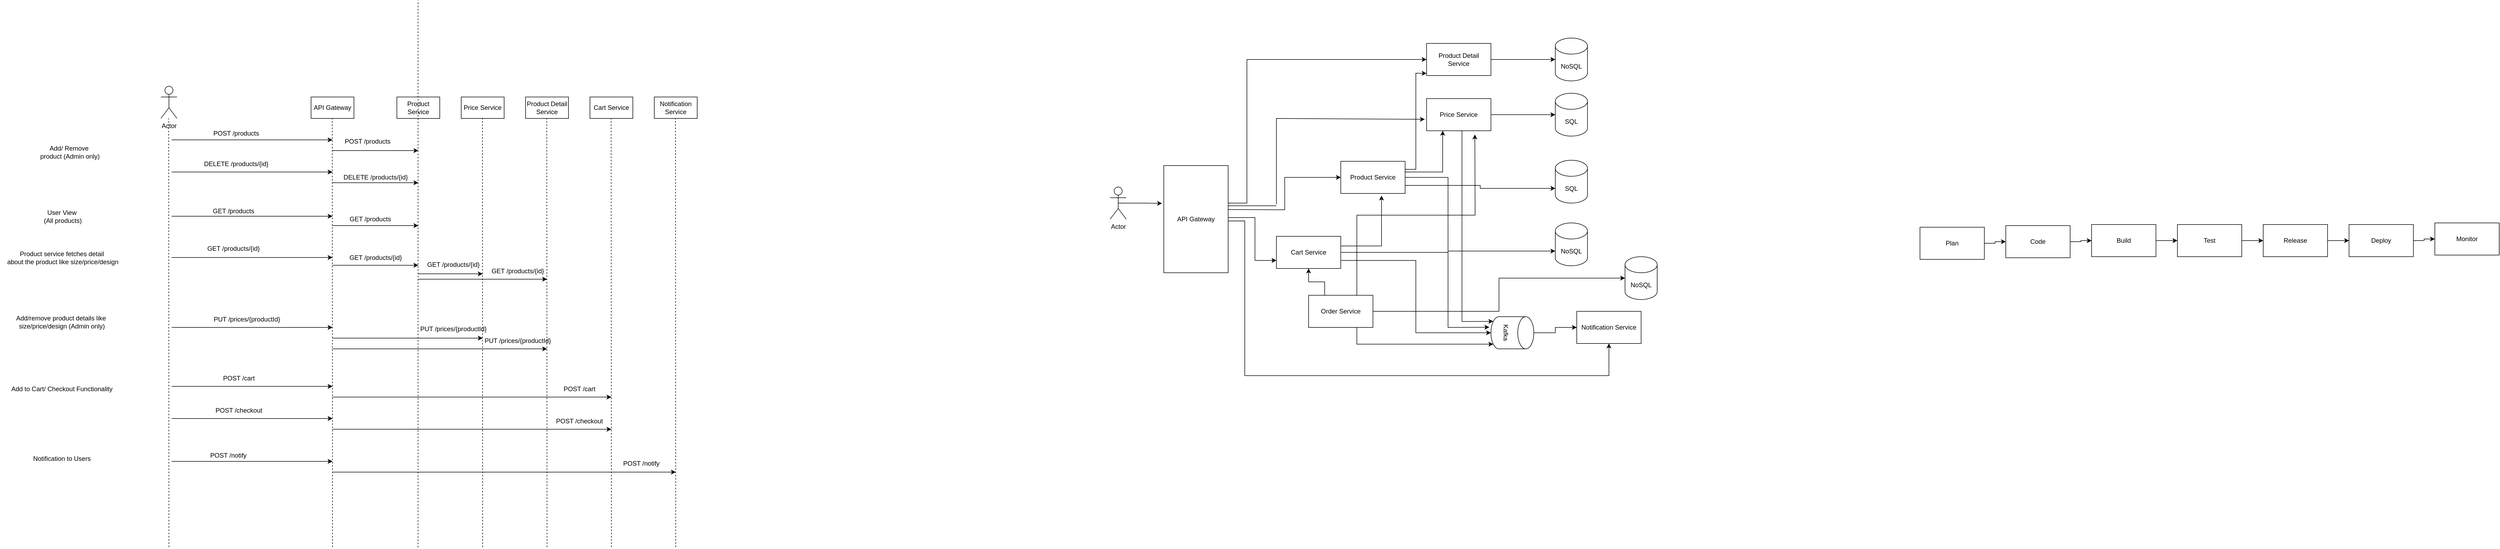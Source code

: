 <mxfile version="24.7.7">
  <diagram name="Page-1" id="R4OV7iDW6EWSdxZwjApe">
    <mxGraphModel dx="2573" dy="1843" grid="1" gridSize="10" guides="1" tooltips="1" connect="1" arrows="1" fold="1" page="1" pageScale="1" pageWidth="850" pageHeight="1100" math="0" shadow="0">
      <root>
        <mxCell id="0" />
        <mxCell id="1" parent="0" />
        <mxCell id="9XvTC1PJYjex0yPGkvMF-1" value="Actor" style="shape=umlActor;verticalLabelPosition=bottom;verticalAlign=top;html=1;outlineConnect=0;" parent="1" vertex="1">
          <mxGeometry x="-120" y="20" width="30" height="60" as="geometry" />
        </mxCell>
        <mxCell id="9XvTC1PJYjex0yPGkvMF-2" value="Product Service" style="rounded=0;whiteSpace=wrap;html=1;" parent="1" vertex="1">
          <mxGeometry x="320" y="40" width="80" height="40" as="geometry" />
        </mxCell>
        <mxCell id="9XvTC1PJYjex0yPGkvMF-3" value="Price Service" style="rounded=0;whiteSpace=wrap;html=1;" parent="1" vertex="1">
          <mxGeometry x="440" y="40" width="80" height="40" as="geometry" />
        </mxCell>
        <mxCell id="9XvTC1PJYjex0yPGkvMF-4" value="Product Detail Service" style="rounded=0;whiteSpace=wrap;html=1;" parent="1" vertex="1">
          <mxGeometry x="560" y="40" width="80" height="40" as="geometry" />
        </mxCell>
        <mxCell id="9XvTC1PJYjex0yPGkvMF-5" value="Cart Service" style="rounded=0;whiteSpace=wrap;html=1;" parent="1" vertex="1">
          <mxGeometry x="680" y="40" width="80" height="40" as="geometry" />
        </mxCell>
        <mxCell id="9XvTC1PJYjex0yPGkvMF-6" value="Notification Service" style="rounded=0;whiteSpace=wrap;html=1;" parent="1" vertex="1">
          <mxGeometry x="800" y="40" width="80" height="40" as="geometry" />
        </mxCell>
        <mxCell id="9XvTC1PJYjex0yPGkvMF-12" value="API Gateway" style="rounded=0;whiteSpace=wrap;html=1;" parent="1" vertex="1">
          <mxGeometry x="160" y="40" width="80" height="40" as="geometry" />
        </mxCell>
        <mxCell id="9XvTC1PJYjex0yPGkvMF-13" value="" style="endArrow=none;dashed=1;html=1;rounded=0;" parent="1" edge="1">
          <mxGeometry width="50" height="50" relative="1" as="geometry">
            <mxPoint x="-105" y="880" as="sourcePoint" />
            <mxPoint x="-105.5" y="80" as="targetPoint" />
          </mxGeometry>
        </mxCell>
        <mxCell id="9XvTC1PJYjex0yPGkvMF-14" value="" style="endArrow=none;dashed=1;html=1;rounded=0;" parent="1" edge="1">
          <mxGeometry width="50" height="50" relative="1" as="geometry">
            <mxPoint x="200" y="880" as="sourcePoint" />
            <mxPoint x="199.5" y="80" as="targetPoint" />
          </mxGeometry>
        </mxCell>
        <mxCell id="9XvTC1PJYjex0yPGkvMF-15" value="" style="endArrow=none;dashed=1;html=1;rounded=0;" parent="1" edge="1">
          <mxGeometry width="50" height="50" relative="1" as="geometry">
            <mxPoint x="359.5" y="880.667" as="sourcePoint" />
            <mxPoint x="359.5" y="-140" as="targetPoint" />
          </mxGeometry>
        </mxCell>
        <mxCell id="9XvTC1PJYjex0yPGkvMF-16" value="" style="endArrow=none;dashed=1;html=1;rounded=0;" parent="1" edge="1">
          <mxGeometry width="50" height="50" relative="1" as="geometry">
            <mxPoint x="480" y="880" as="sourcePoint" />
            <mxPoint x="479.5" y="79" as="targetPoint" />
          </mxGeometry>
        </mxCell>
        <mxCell id="9XvTC1PJYjex0yPGkvMF-17" value="" style="endArrow=none;dashed=1;html=1;rounded=0;" parent="1" edge="1">
          <mxGeometry width="50" height="50" relative="1" as="geometry">
            <mxPoint x="600" y="880" as="sourcePoint" />
            <mxPoint x="599.5" y="80" as="targetPoint" />
          </mxGeometry>
        </mxCell>
        <mxCell id="9XvTC1PJYjex0yPGkvMF-18" value="" style="endArrow=none;dashed=1;html=1;rounded=0;" parent="1" edge="1">
          <mxGeometry width="50" height="50" relative="1" as="geometry">
            <mxPoint x="720" y="880" as="sourcePoint" />
            <mxPoint x="719.5" y="80" as="targetPoint" />
          </mxGeometry>
        </mxCell>
        <mxCell id="9XvTC1PJYjex0yPGkvMF-19" value="" style="endArrow=none;dashed=1;html=1;rounded=0;" parent="1" edge="1">
          <mxGeometry width="50" height="50" relative="1" as="geometry">
            <mxPoint x="840" y="880" as="sourcePoint" />
            <mxPoint x="839.5" y="80" as="targetPoint" />
          </mxGeometry>
        </mxCell>
        <mxCell id="9XvTC1PJYjex0yPGkvMF-20" value="Add/ Remove&amp;nbsp;&lt;div&gt;product (Admin only)&lt;/div&gt;" style="text;html=1;align=center;verticalAlign=middle;resizable=0;points=[];autosize=1;strokeColor=none;fillColor=none;" parent="1" vertex="1">
          <mxGeometry x="-355" y="123" width="130" height="40" as="geometry" />
        </mxCell>
        <mxCell id="9XvTC1PJYjex0yPGkvMF-21" value="" style="endArrow=classic;html=1;rounded=0;" parent="1" edge="1">
          <mxGeometry width="50" height="50" relative="1" as="geometry">
            <mxPoint x="-100" y="120" as="sourcePoint" />
            <mxPoint x="200" y="120" as="targetPoint" />
          </mxGeometry>
        </mxCell>
        <mxCell id="9XvTC1PJYjex0yPGkvMF-22" value="POST /products" style="text;html=1;align=center;verticalAlign=middle;resizable=0;points=[];autosize=1;strokeColor=none;fillColor=none;" parent="1" vertex="1">
          <mxGeometry x="-35" y="93" width="110" height="30" as="geometry" />
        </mxCell>
        <mxCell id="9XvTC1PJYjex0yPGkvMF-23" value="" style="endArrow=classic;html=1;rounded=0;" parent="1" edge="1">
          <mxGeometry width="50" height="50" relative="1" as="geometry">
            <mxPoint x="200" y="140" as="sourcePoint" />
            <mxPoint x="360" y="140" as="targetPoint" />
          </mxGeometry>
        </mxCell>
        <mxCell id="9XvTC1PJYjex0yPGkvMF-24" value="POST /products" style="text;html=1;align=center;verticalAlign=middle;resizable=0;points=[];autosize=1;strokeColor=none;fillColor=none;" parent="1" vertex="1">
          <mxGeometry x="210" y="108" width="110" height="30" as="geometry" />
        </mxCell>
        <mxCell id="9XvTC1PJYjex0yPGkvMF-25" value="" style="endArrow=classic;html=1;rounded=0;" parent="1" edge="1">
          <mxGeometry width="50" height="50" relative="1" as="geometry">
            <mxPoint x="-100" y="180" as="sourcePoint" />
            <mxPoint x="200" y="180" as="targetPoint" />
          </mxGeometry>
        </mxCell>
        <mxCell id="9XvTC1PJYjex0yPGkvMF-26" value="DELETE /products/{id}" style="text;html=1;align=center;verticalAlign=middle;resizable=0;points=[];autosize=1;strokeColor=none;fillColor=none;" parent="1" vertex="1">
          <mxGeometry x="-50" y="150" width="140" height="30" as="geometry" />
        </mxCell>
        <mxCell id="9XvTC1PJYjex0yPGkvMF-27" value="" style="endArrow=classic;html=1;rounded=0;" parent="1" edge="1">
          <mxGeometry width="50" height="50" relative="1" as="geometry">
            <mxPoint x="200" y="200" as="sourcePoint" />
            <mxPoint x="360" y="200" as="targetPoint" />
          </mxGeometry>
        </mxCell>
        <mxCell id="9XvTC1PJYjex0yPGkvMF-28" value="DELETE /products/{id}" style="text;html=1;align=center;verticalAlign=middle;resizable=0;points=[];autosize=1;strokeColor=none;fillColor=none;" parent="1" vertex="1">
          <mxGeometry x="210" y="175" width="140" height="30" as="geometry" />
        </mxCell>
        <mxCell id="9XvTC1PJYjex0yPGkvMF-29" value="User View&lt;div&gt;&amp;nbsp;(All products)&lt;/div&gt;" style="text;html=1;align=center;verticalAlign=middle;resizable=0;points=[];autosize=1;strokeColor=none;fillColor=none;" parent="1" vertex="1">
          <mxGeometry x="-355" y="243" width="100" height="40" as="geometry" />
        </mxCell>
        <mxCell id="9XvTC1PJYjex0yPGkvMF-31" value="" style="endArrow=classic;html=1;rounded=0;" parent="1" edge="1">
          <mxGeometry width="50" height="50" relative="1" as="geometry">
            <mxPoint x="-100" y="262.5" as="sourcePoint" />
            <mxPoint x="200" y="262.5" as="targetPoint" />
          </mxGeometry>
        </mxCell>
        <mxCell id="9XvTC1PJYjex0yPGkvMF-32" value="GET /products" style="text;html=1;align=center;verticalAlign=middle;resizable=0;points=[];autosize=1;strokeColor=none;fillColor=none;" parent="1" vertex="1">
          <mxGeometry x="-35" y="238" width="100" height="30" as="geometry" />
        </mxCell>
        <mxCell id="9XvTC1PJYjex0yPGkvMF-33" value="" style="endArrow=classic;html=1;rounded=0;" parent="1" edge="1">
          <mxGeometry width="50" height="50" relative="1" as="geometry">
            <mxPoint x="200" y="280" as="sourcePoint" />
            <mxPoint x="360" y="280" as="targetPoint" />
          </mxGeometry>
        </mxCell>
        <mxCell id="9XvTC1PJYjex0yPGkvMF-34" value="GET /products" style="text;html=1;align=center;verticalAlign=middle;resizable=0;points=[];autosize=1;strokeColor=none;fillColor=none;" parent="1" vertex="1">
          <mxGeometry x="220" y="253" width="100" height="30" as="geometry" />
        </mxCell>
        <mxCell id="9XvTC1PJYjex0yPGkvMF-35" value="Product service fetches detail&lt;div&gt;&amp;nbsp;about the product like size/price/design&lt;/div&gt;" style="text;html=1;align=center;verticalAlign=middle;resizable=0;points=[];autosize=1;strokeColor=none;fillColor=none;" parent="1" vertex="1">
          <mxGeometry x="-420" y="320" width="230" height="40" as="geometry" />
        </mxCell>
        <mxCell id="9XvTC1PJYjex0yPGkvMF-36" value="" style="endArrow=classic;html=1;rounded=0;" parent="1" edge="1">
          <mxGeometry width="50" height="50" relative="1" as="geometry">
            <mxPoint x="-100" y="339.5" as="sourcePoint" />
            <mxPoint x="200" y="339.5" as="targetPoint" />
          </mxGeometry>
        </mxCell>
        <mxCell id="9XvTC1PJYjex0yPGkvMF-38" value="GET /products/{id}" style="text;html=1;align=center;verticalAlign=middle;resizable=0;points=[];autosize=1;strokeColor=none;fillColor=none;" parent="1" vertex="1">
          <mxGeometry x="-45" y="308" width="120" height="30" as="geometry" />
        </mxCell>
        <mxCell id="9XvTC1PJYjex0yPGkvMF-39" value="GET /products/{id}" style="text;html=1;align=center;verticalAlign=middle;resizable=0;points=[];autosize=1;strokeColor=none;fillColor=none;" parent="1" vertex="1">
          <mxGeometry x="220" y="325" width="120" height="30" as="geometry" />
        </mxCell>
        <mxCell id="9XvTC1PJYjex0yPGkvMF-40" value="GET /products/{id}" style="text;html=1;align=center;verticalAlign=middle;resizable=0;points=[];autosize=1;strokeColor=none;fillColor=none;" parent="1" vertex="1">
          <mxGeometry x="365" y="338" width="120" height="30" as="geometry" />
        </mxCell>
        <mxCell id="9XvTC1PJYjex0yPGkvMF-41" value="GET /products/{id}" style="text;html=1;align=center;verticalAlign=middle;resizable=0;points=[];autosize=1;strokeColor=none;fillColor=none;" parent="1" vertex="1">
          <mxGeometry x="485" y="350" width="120" height="30" as="geometry" />
        </mxCell>
        <mxCell id="9XvTC1PJYjex0yPGkvMF-42" value="" style="endArrow=classic;html=1;rounded=0;" parent="1" edge="1">
          <mxGeometry width="50" height="50" relative="1" as="geometry">
            <mxPoint x="200" y="354" as="sourcePoint" />
            <mxPoint x="360" y="354" as="targetPoint" />
          </mxGeometry>
        </mxCell>
        <mxCell id="9XvTC1PJYjex0yPGkvMF-44" value="" style="endArrow=classic;html=1;rounded=0;" parent="1" edge="1">
          <mxGeometry width="50" height="50" relative="1" as="geometry">
            <mxPoint x="360" y="370" as="sourcePoint" />
            <mxPoint x="480" y="370" as="targetPoint" />
          </mxGeometry>
        </mxCell>
        <mxCell id="9XvTC1PJYjex0yPGkvMF-45" value="" style="endArrow=classic;html=1;rounded=0;" parent="1" edge="1">
          <mxGeometry width="50" height="50" relative="1" as="geometry">
            <mxPoint x="360" y="380" as="sourcePoint" />
            <mxPoint x="600" y="380" as="targetPoint" />
          </mxGeometry>
        </mxCell>
        <mxCell id="9XvTC1PJYjex0yPGkvMF-47" value="Add/remove product details like&amp;nbsp;&lt;div&gt;size/price/design (Admin only)&lt;/div&gt;" style="text;html=1;align=center;verticalAlign=middle;resizable=0;points=[];autosize=1;strokeColor=none;fillColor=none;" parent="1" vertex="1">
          <mxGeometry x="-400" y="440" width="190" height="40" as="geometry" />
        </mxCell>
        <mxCell id="9XvTC1PJYjex0yPGkvMF-49" value="PUT /prices/{productId}" style="text;html=1;align=center;verticalAlign=middle;resizable=0;points=[];autosize=1;strokeColor=none;fillColor=none;" parent="1" vertex="1">
          <mxGeometry x="-35" y="440" width="150" height="30" as="geometry" />
        </mxCell>
        <mxCell id="9XvTC1PJYjex0yPGkvMF-50" value="" style="endArrow=classic;html=1;rounded=0;" parent="1" edge="1">
          <mxGeometry width="50" height="50" relative="1" as="geometry">
            <mxPoint x="-100" y="470" as="sourcePoint" />
            <mxPoint x="200" y="470" as="targetPoint" />
          </mxGeometry>
        </mxCell>
        <mxCell id="9XvTC1PJYjex0yPGkvMF-51" value="" style="endArrow=classic;html=1;rounded=0;" parent="1" edge="1">
          <mxGeometry width="50" height="50" relative="1" as="geometry">
            <mxPoint x="200" y="490" as="sourcePoint" />
            <mxPoint x="480" y="490" as="targetPoint" />
          </mxGeometry>
        </mxCell>
        <mxCell id="9XvTC1PJYjex0yPGkvMF-52" value="" style="endArrow=classic;html=1;rounded=0;" parent="1" edge="1">
          <mxGeometry width="50" height="50" relative="1" as="geometry">
            <mxPoint x="200" y="510" as="sourcePoint" />
            <mxPoint x="600" y="510" as="targetPoint" />
          </mxGeometry>
        </mxCell>
        <mxCell id="9XvTC1PJYjex0yPGkvMF-53" value="PUT /prices/{productId}" style="text;html=1;align=center;verticalAlign=middle;resizable=0;points=[];autosize=1;strokeColor=none;fillColor=none;" parent="1" vertex="1">
          <mxGeometry x="350" y="458" width="150" height="30" as="geometry" />
        </mxCell>
        <mxCell id="9XvTC1PJYjex0yPGkvMF-54" value="PUT /prices/{productId}" style="text;html=1;align=center;verticalAlign=middle;resizable=0;points=[];autosize=1;strokeColor=none;fillColor=none;" parent="1" vertex="1">
          <mxGeometry x="470" y="480" width="150" height="30" as="geometry" />
        </mxCell>
        <mxCell id="9XvTC1PJYjex0yPGkvMF-55" value="Add to Cart/ Checkout Functionality" style="text;html=1;align=center;verticalAlign=middle;resizable=0;points=[];autosize=1;strokeColor=none;fillColor=none;" parent="1" vertex="1">
          <mxGeometry x="-410" y="570" width="210" height="30" as="geometry" />
        </mxCell>
        <mxCell id="9XvTC1PJYjex0yPGkvMF-56" value="" style="endArrow=classic;html=1;rounded=0;" parent="1" edge="1">
          <mxGeometry width="50" height="50" relative="1" as="geometry">
            <mxPoint x="-100" y="580" as="sourcePoint" />
            <mxPoint x="200" y="580" as="targetPoint" />
          </mxGeometry>
        </mxCell>
        <mxCell id="9XvTC1PJYjex0yPGkvMF-57" value="POST /cart" style="text;html=1;align=center;verticalAlign=middle;resizable=0;points=[];autosize=1;strokeColor=none;fillColor=none;" parent="1" vertex="1">
          <mxGeometry x="-15" y="550" width="80" height="30" as="geometry" />
        </mxCell>
        <mxCell id="9XvTC1PJYjex0yPGkvMF-58" value="" style="endArrow=classic;html=1;rounded=0;" parent="1" edge="1">
          <mxGeometry width="50" height="50" relative="1" as="geometry">
            <mxPoint x="200" y="600" as="sourcePoint" />
            <mxPoint x="720" y="600" as="targetPoint" />
          </mxGeometry>
        </mxCell>
        <mxCell id="9XvTC1PJYjex0yPGkvMF-59" value="POST /cart" style="text;html=1;align=center;verticalAlign=middle;resizable=0;points=[];autosize=1;strokeColor=none;fillColor=none;" parent="1" vertex="1">
          <mxGeometry x="620" y="570" width="80" height="30" as="geometry" />
        </mxCell>
        <mxCell id="9XvTC1PJYjex0yPGkvMF-60" value="" style="endArrow=classic;html=1;rounded=0;" parent="1" edge="1">
          <mxGeometry width="50" height="50" relative="1" as="geometry">
            <mxPoint x="-100" y="640" as="sourcePoint" />
            <mxPoint x="200" y="640" as="targetPoint" />
          </mxGeometry>
        </mxCell>
        <mxCell id="9XvTC1PJYjex0yPGkvMF-61" value="POST /checkout" style="text;html=1;align=center;verticalAlign=middle;resizable=0;points=[];autosize=1;strokeColor=none;fillColor=none;" parent="1" vertex="1">
          <mxGeometry x="-30" y="610" width="110" height="30" as="geometry" />
        </mxCell>
        <mxCell id="9XvTC1PJYjex0yPGkvMF-62" value="" style="endArrow=classic;html=1;rounded=0;" parent="1" edge="1">
          <mxGeometry width="50" height="50" relative="1" as="geometry">
            <mxPoint x="200" y="660" as="sourcePoint" />
            <mxPoint x="720" y="660" as="targetPoint" />
          </mxGeometry>
        </mxCell>
        <mxCell id="9XvTC1PJYjex0yPGkvMF-63" value="POST /checkout" style="text;html=1;align=center;verticalAlign=middle;resizable=0;points=[];autosize=1;strokeColor=none;fillColor=none;" parent="1" vertex="1">
          <mxGeometry x="605" y="630" width="110" height="30" as="geometry" />
        </mxCell>
        <mxCell id="9XvTC1PJYjex0yPGkvMF-64" value="Notification to Users" style="text;html=1;align=center;verticalAlign=middle;resizable=0;points=[];autosize=1;strokeColor=none;fillColor=none;" parent="1" vertex="1">
          <mxGeometry x="-370" y="700" width="130" height="30" as="geometry" />
        </mxCell>
        <mxCell id="9XvTC1PJYjex0yPGkvMF-65" value="" style="endArrow=classic;html=1;rounded=0;" parent="1" edge="1">
          <mxGeometry width="50" height="50" relative="1" as="geometry">
            <mxPoint x="-100" y="720" as="sourcePoint" />
            <mxPoint x="200" y="720" as="targetPoint" />
          </mxGeometry>
        </mxCell>
        <mxCell id="9XvTC1PJYjex0yPGkvMF-66" value="POST /notify" style="text;whiteSpace=wrap;" parent="1" vertex="1">
          <mxGeometry x="-30" y="695" width="100" height="40" as="geometry" />
        </mxCell>
        <mxCell id="9XvTC1PJYjex0yPGkvMF-67" value="" style="endArrow=classic;html=1;rounded=0;" parent="1" source="9XvTC1PJYjex0yPGkvMF-69" edge="1">
          <mxGeometry width="50" height="50" relative="1" as="geometry">
            <mxPoint x="200" y="740" as="sourcePoint" />
            <mxPoint x="840" y="740" as="targetPoint" />
          </mxGeometry>
        </mxCell>
        <mxCell id="9XvTC1PJYjex0yPGkvMF-70" value="" style="endArrow=classic;html=1;rounded=0;entryX=1;entryY=0.75;entryDx=0;entryDy=0;" parent="1" target="9XvTC1PJYjex0yPGkvMF-69" edge="1">
          <mxGeometry width="50" height="50" relative="1" as="geometry">
            <mxPoint x="200" y="740" as="sourcePoint" />
            <mxPoint x="850" y="740" as="targetPoint" />
          </mxGeometry>
        </mxCell>
        <mxCell id="9XvTC1PJYjex0yPGkvMF-69" value="POST /notify" style="text;whiteSpace=wrap;" parent="1" vertex="1">
          <mxGeometry x="740" y="710" width="100" height="40" as="geometry" />
        </mxCell>
        <mxCell id="vXUDVahpjEWt88McgdD0-1" value="Actor" style="shape=umlActor;verticalLabelPosition=bottom;verticalAlign=top;html=1;outlineConnect=0;" parent="1" vertex="1">
          <mxGeometry x="1650" y="208" width="30" height="60" as="geometry" />
        </mxCell>
        <mxCell id="vXUDVahpjEWt88McgdD0-2" value="API Gateway" style="rounded=0;whiteSpace=wrap;html=1;" parent="1" vertex="1">
          <mxGeometry x="1750" y="168" width="120" height="200" as="geometry" />
        </mxCell>
        <mxCell id="vXUDVahpjEWt88McgdD0-23" style="edgeStyle=orthogonalEdgeStyle;rounded=0;orthogonalLoop=1;jettySize=auto;html=1;exitX=1;exitY=0.75;exitDx=0;exitDy=0;entryX=0;entryY=0.75;entryDx=0;entryDy=0;" parent="1" target="vXUDVahpjEWt88McgdD0-7" edge="1">
          <mxGeometry relative="1" as="geometry">
            <Array as="points">
              <mxPoint x="1920" y="265" />
              <mxPoint x="1920" y="345" />
            </Array>
            <mxPoint x="1870" y="265" as="sourcePoint" />
          </mxGeometry>
        </mxCell>
        <mxCell id="vXUDVahpjEWt88McgdD0-29" style="edgeStyle=orthogonalEdgeStyle;rounded=0;orthogonalLoop=1;jettySize=auto;html=1;exitX=1;exitY=0.5;exitDx=0;exitDy=0;entryX=0;entryY=0.5;entryDx=0;entryDy=0;" parent="1" target="vXUDVahpjEWt88McgdD0-4" edge="1">
          <mxGeometry relative="1" as="geometry">
            <mxPoint x="1870" y="250" as="sourcePoint" />
          </mxGeometry>
        </mxCell>
        <mxCell id="vXUDVahpjEWt88McgdD0-31" style="edgeStyle=orthogonalEdgeStyle;rounded=0;orthogonalLoop=1;jettySize=auto;html=1;exitX=1;exitY=1;exitDx=0;exitDy=0;entryX=0.5;entryY=1;entryDx=0;entryDy=0;" parent="1" target="vXUDVahpjEWt88McgdD0-8" edge="1">
          <mxGeometry relative="1" as="geometry">
            <mxPoint x="1900" y="740" as="targetPoint" />
            <mxPoint x="1870.0" y="271.33" as="sourcePoint" />
            <Array as="points">
              <mxPoint x="1901" y="271" />
              <mxPoint x="1901" y="560" />
              <mxPoint x="2580" y="560" />
            </Array>
          </mxGeometry>
        </mxCell>
        <mxCell id="vXUDVahpjEWt88McgdD0-32" style="edgeStyle=orthogonalEdgeStyle;rounded=0;orthogonalLoop=1;jettySize=auto;html=1;entryX=0;entryY=0.5;entryDx=0;entryDy=0;" parent="1" target="vXUDVahpjEWt88McgdD0-6" edge="1">
          <mxGeometry relative="1" as="geometry">
            <mxPoint x="2185" y="-12" as="targetPoint" />
            <mxPoint x="1870" y="238" as="sourcePoint" />
            <Array as="points">
              <mxPoint x="1905" y="238" />
              <mxPoint x="1905" y="-30" />
            </Array>
          </mxGeometry>
        </mxCell>
        <mxCell id="vXUDVahpjEWt88McgdD0-46" style="edgeStyle=orthogonalEdgeStyle;rounded=0;orthogonalLoop=1;jettySize=auto;html=1;exitX=1;exitY=0.75;exitDx=0;exitDy=0;entryX=0;entryY=0;entryDx=0;entryDy=52.5;entryPerimeter=0;" parent="1" source="vXUDVahpjEWt88McgdD0-4" target="vXUDVahpjEWt88McgdD0-19" edge="1">
          <mxGeometry relative="1" as="geometry">
            <mxPoint x="2470" y="204" as="targetPoint" />
          </mxGeometry>
        </mxCell>
        <mxCell id="vXUDVahpjEWt88McgdD0-4" value="Product Service" style="rounded=0;whiteSpace=wrap;html=1;" parent="1" vertex="1">
          <mxGeometry x="2080" y="160" width="120" height="60" as="geometry" />
        </mxCell>
        <mxCell id="vXUDVahpjEWt88McgdD0-45" value="" style="edgeStyle=orthogonalEdgeStyle;rounded=0;orthogonalLoop=1;jettySize=auto;html=1;" parent="1" source="vXUDVahpjEWt88McgdD0-5" target="vXUDVahpjEWt88McgdD0-18" edge="1">
          <mxGeometry relative="1" as="geometry" />
        </mxCell>
        <mxCell id="vXUDVahpjEWt88McgdD0-5" value="Price Service" style="rounded=0;whiteSpace=wrap;html=1;" parent="1" vertex="1">
          <mxGeometry x="2240" y="43" width="120" height="60" as="geometry" />
        </mxCell>
        <mxCell id="vXUDVahpjEWt88McgdD0-44" value="" style="edgeStyle=orthogonalEdgeStyle;rounded=0;orthogonalLoop=1;jettySize=auto;html=1;" parent="1" source="vXUDVahpjEWt88McgdD0-6" target="vXUDVahpjEWt88McgdD0-17" edge="1">
          <mxGeometry relative="1" as="geometry" />
        </mxCell>
        <mxCell id="vXUDVahpjEWt88McgdD0-6" value="Product Detail Service" style="rounded=0;whiteSpace=wrap;html=1;" parent="1" vertex="1">
          <mxGeometry x="2240" y="-60" width="120" height="60" as="geometry" />
        </mxCell>
        <mxCell id="vXUDVahpjEWt88McgdD0-7" value="Cart Service" style="rounded=0;whiteSpace=wrap;html=1;" parent="1" vertex="1">
          <mxGeometry x="1960" y="300" width="120" height="60" as="geometry" />
        </mxCell>
        <mxCell id="vXUDVahpjEWt88McgdD0-8" value="Notification Service" style="rounded=0;whiteSpace=wrap;html=1;" parent="1" vertex="1">
          <mxGeometry x="2520" y="440" width="120" height="60" as="geometry" />
        </mxCell>
        <mxCell id="vXUDVahpjEWt88McgdD0-9" style="edgeStyle=orthogonalEdgeStyle;rounded=0;orthogonalLoop=1;jettySize=auto;html=1;exitX=0.5;exitY=0.5;exitDx=0;exitDy=0;exitPerimeter=0;entryX=-0.028;entryY=0.353;entryDx=0;entryDy=0;entryPerimeter=0;" parent="1" source="vXUDVahpjEWt88McgdD0-1" target="vXUDVahpjEWt88McgdD0-2" edge="1">
          <mxGeometry relative="1" as="geometry" />
        </mxCell>
        <mxCell id="vXUDVahpjEWt88McgdD0-17" value="NoSQL" style="shape=cylinder3;whiteSpace=wrap;html=1;boundedLbl=1;backgroundOutline=1;size=15;" parent="1" vertex="1">
          <mxGeometry x="2480" y="-70" width="60" height="80" as="geometry" />
        </mxCell>
        <mxCell id="vXUDVahpjEWt88McgdD0-18" value="SQL" style="shape=cylinder3;whiteSpace=wrap;html=1;boundedLbl=1;backgroundOutline=1;size=15;" parent="1" vertex="1">
          <mxGeometry x="2480" y="33" width="60" height="80" as="geometry" />
        </mxCell>
        <mxCell id="vXUDVahpjEWt88McgdD0-19" value="SQL" style="shape=cylinder3;whiteSpace=wrap;html=1;boundedLbl=1;backgroundOutline=1;size=15;" parent="1" vertex="1">
          <mxGeometry x="2480" y="158" width="60" height="80" as="geometry" />
        </mxCell>
        <mxCell id="vXUDVahpjEWt88McgdD0-20" value="NoSQL" style="shape=cylinder3;whiteSpace=wrap;html=1;boundedLbl=1;backgroundOutline=1;size=15;" parent="1" vertex="1">
          <mxGeometry x="2480" y="275" width="60" height="80" as="geometry" />
        </mxCell>
        <mxCell id="vXUDVahpjEWt88McgdD0-33" style="edgeStyle=orthogonalEdgeStyle;rounded=0;orthogonalLoop=1;jettySize=auto;html=1;exitX=0.5;exitY=0;exitDx=0;exitDy=0;exitPerimeter=0;entryX=0;entryY=0.5;entryDx=0;entryDy=0;" parent="1" source="vXUDVahpjEWt88McgdD0-21" target="vXUDVahpjEWt88McgdD0-8" edge="1">
          <mxGeometry relative="1" as="geometry" />
        </mxCell>
        <mxCell id="vXUDVahpjEWt88McgdD0-21" value="Kafka" style="shape=cylinder3;whiteSpace=wrap;html=1;boundedLbl=1;backgroundOutline=1;size=15;rotation=90;" parent="1" vertex="1">
          <mxGeometry x="2370" y="440" width="60" height="80" as="geometry" />
        </mxCell>
        <mxCell id="vXUDVahpjEWt88McgdD0-26" value="" style="endArrow=classic;html=1;rounded=0;entryX=-0.028;entryY=0.644;entryDx=0;entryDy=0;entryPerimeter=0;" parent="1" target="vXUDVahpjEWt88McgdD0-5" edge="1">
          <mxGeometry width="50" height="50" relative="1" as="geometry">
            <mxPoint x="1960" y="240" as="sourcePoint" />
            <mxPoint x="2100" y="70" as="targetPoint" />
            <Array as="points">
              <mxPoint x="1960" y="80" />
            </Array>
          </mxGeometry>
        </mxCell>
        <mxCell id="vXUDVahpjEWt88McgdD0-28" value="" style="endArrow=none;html=1;rounded=0;" parent="1" edge="1">
          <mxGeometry width="50" height="50" relative="1" as="geometry">
            <mxPoint x="1870" y="243" as="sourcePoint" />
            <mxPoint x="1960" y="243" as="targetPoint" />
          </mxGeometry>
        </mxCell>
        <mxCell id="vXUDVahpjEWt88McgdD0-34" style="edgeStyle=orthogonalEdgeStyle;rounded=0;orthogonalLoop=1;jettySize=auto;html=1;exitX=1;exitY=0.75;exitDx=0;exitDy=0;entryX=0.5;entryY=1;entryDx=0;entryDy=0;entryPerimeter=0;" parent="1" source="vXUDVahpjEWt88McgdD0-7" target="vXUDVahpjEWt88McgdD0-21" edge="1">
          <mxGeometry relative="1" as="geometry" />
        </mxCell>
        <mxCell id="vXUDVahpjEWt88McgdD0-37" value="" style="endArrow=classic;html=1;rounded=0;exitX=1;exitY=0.5;exitDx=0;exitDy=0;entryX=0.328;entryY=1.038;entryDx=0;entryDy=0;entryPerimeter=0;" parent="1" source="vXUDVahpjEWt88McgdD0-4" target="vXUDVahpjEWt88McgdD0-21" edge="1">
          <mxGeometry width="50" height="50" relative="1" as="geometry">
            <mxPoint x="2250" y="210" as="sourcePoint" />
            <mxPoint x="2270" y="190" as="targetPoint" />
            <Array as="points">
              <mxPoint x="2280" y="190" />
              <mxPoint x="2280" y="470" />
            </Array>
          </mxGeometry>
        </mxCell>
        <mxCell id="vXUDVahpjEWt88McgdD0-40" value="" style="endArrow=classic;html=1;rounded=0;entryX=0.145;entryY=1;entryDx=0;entryDy=-4.35;entryPerimeter=0;" parent="1" target="vXUDVahpjEWt88McgdD0-21" edge="1">
          <mxGeometry width="50" height="50" relative="1" as="geometry">
            <mxPoint x="2306" y="103" as="sourcePoint" />
            <mxPoint x="2310" y="450" as="targetPoint" />
            <Array as="points">
              <mxPoint x="2306" y="290" />
              <mxPoint x="2306" y="459" />
            </Array>
          </mxGeometry>
        </mxCell>
        <mxCell id="vXUDVahpjEWt88McgdD0-41" value="" style="endArrow=classic;html=1;rounded=0;entryX=0.633;entryY=1.066;entryDx=0;entryDy=0;entryPerimeter=0;" parent="1" target="vXUDVahpjEWt88McgdD0-4" edge="1">
          <mxGeometry width="50" height="50" relative="1" as="geometry">
            <mxPoint x="2080" y="318" as="sourcePoint" />
            <mxPoint x="2160" y="318" as="targetPoint" />
            <Array as="points">
              <mxPoint x="2156" y="318" />
            </Array>
          </mxGeometry>
        </mxCell>
        <mxCell id="vXUDVahpjEWt88McgdD0-42" value="" style="endArrow=classic;html=1;rounded=0;exitX=1;exitY=0.25;exitDx=0;exitDy=0;" parent="1" source="vXUDVahpjEWt88McgdD0-4" edge="1">
          <mxGeometry width="50" height="50" relative="1" as="geometry">
            <mxPoint x="2210" y="170.5" as="sourcePoint" />
            <mxPoint x="2240" y="-4" as="targetPoint" />
            <Array as="points">
              <mxPoint x="2220" y="175" />
              <mxPoint x="2220" y="-4.5" />
            </Array>
          </mxGeometry>
        </mxCell>
        <mxCell id="vXUDVahpjEWt88McgdD0-43" value="" style="endArrow=classic;html=1;rounded=0;" parent="1" edge="1">
          <mxGeometry width="50" height="50" relative="1" as="geometry">
            <mxPoint x="2200" y="180" as="sourcePoint" />
            <mxPoint x="2270" y="103" as="targetPoint" />
            <Array as="points">
              <mxPoint x="2270" y="180" />
            </Array>
          </mxGeometry>
        </mxCell>
        <mxCell id="4BYogz1DlvUj1lyPhDPs-1" style="edgeStyle=orthogonalEdgeStyle;rounded=0;orthogonalLoop=1;jettySize=auto;html=1;exitX=1;exitY=0.5;exitDx=0;exitDy=0;entryX=0;entryY=0;entryDx=0;entryDy=52.5;entryPerimeter=0;" edge="1" parent="1" source="vXUDVahpjEWt88McgdD0-7" target="vXUDVahpjEWt88McgdD0-20">
          <mxGeometry relative="1" as="geometry" />
        </mxCell>
        <mxCell id="4BYogz1DlvUj1lyPhDPs-4" style="edgeStyle=orthogonalEdgeStyle;rounded=0;orthogonalLoop=1;jettySize=auto;html=1;exitX=0.25;exitY=0;exitDx=0;exitDy=0;entryX=0.5;entryY=1;entryDx=0;entryDy=0;" edge="1" parent="1" source="4BYogz1DlvUj1lyPhDPs-2" target="vXUDVahpjEWt88McgdD0-7">
          <mxGeometry relative="1" as="geometry" />
        </mxCell>
        <mxCell id="4BYogz1DlvUj1lyPhDPs-7" style="edgeStyle=orthogonalEdgeStyle;rounded=0;orthogonalLoop=1;jettySize=auto;html=1;exitX=0.75;exitY=0;exitDx=0;exitDy=0;" edge="1" parent="1" source="4BYogz1DlvUj1lyPhDPs-2">
          <mxGeometry relative="1" as="geometry">
            <mxPoint x="2330" y="110.0" as="targetPoint" />
          </mxGeometry>
        </mxCell>
        <mxCell id="4BYogz1DlvUj1lyPhDPs-2" value="Order Service" style="rounded=0;whiteSpace=wrap;html=1;" vertex="1" parent="1">
          <mxGeometry x="2020" y="410" width="120" height="60" as="geometry" />
        </mxCell>
        <mxCell id="4BYogz1DlvUj1lyPhDPs-3" value="NoSQL" style="shape=cylinder3;whiteSpace=wrap;html=1;boundedLbl=1;backgroundOutline=1;size=15;" vertex="1" parent="1">
          <mxGeometry x="2610" y="338" width="60" height="80" as="geometry" />
        </mxCell>
        <mxCell id="4BYogz1DlvUj1lyPhDPs-5" style="edgeStyle=orthogonalEdgeStyle;rounded=0;orthogonalLoop=1;jettySize=auto;html=1;exitX=1;exitY=0.5;exitDx=0;exitDy=0;entryX=0;entryY=0.5;entryDx=0;entryDy=0;entryPerimeter=0;" edge="1" parent="1" source="4BYogz1DlvUj1lyPhDPs-2" target="4BYogz1DlvUj1lyPhDPs-3">
          <mxGeometry relative="1" as="geometry" />
        </mxCell>
        <mxCell id="4BYogz1DlvUj1lyPhDPs-6" style="edgeStyle=orthogonalEdgeStyle;rounded=0;orthogonalLoop=1;jettySize=auto;html=1;exitX=0.75;exitY=1;exitDx=0;exitDy=0;entryX=0.855;entryY=1;entryDx=0;entryDy=-4.35;entryPerimeter=0;" edge="1" parent="1" source="4BYogz1DlvUj1lyPhDPs-2" target="vXUDVahpjEWt88McgdD0-21">
          <mxGeometry relative="1" as="geometry" />
        </mxCell>
        <mxCell id="4BYogz1DlvUj1lyPhDPs-15" value="" style="edgeStyle=orthogonalEdgeStyle;rounded=0;orthogonalLoop=1;jettySize=auto;html=1;" edge="1" parent="1" source="4BYogz1DlvUj1lyPhDPs-8" target="4BYogz1DlvUj1lyPhDPs-9">
          <mxGeometry relative="1" as="geometry" />
        </mxCell>
        <mxCell id="4BYogz1DlvUj1lyPhDPs-8" value="Plan" style="rounded=0;whiteSpace=wrap;html=1;" vertex="1" parent="1">
          <mxGeometry x="3160" y="283" width="120" height="60" as="geometry" />
        </mxCell>
        <mxCell id="4BYogz1DlvUj1lyPhDPs-16" value="" style="edgeStyle=orthogonalEdgeStyle;rounded=0;orthogonalLoop=1;jettySize=auto;html=1;" edge="1" parent="1" source="4BYogz1DlvUj1lyPhDPs-9" target="4BYogz1DlvUj1lyPhDPs-10">
          <mxGeometry relative="1" as="geometry" />
        </mxCell>
        <mxCell id="4BYogz1DlvUj1lyPhDPs-9" value="Code" style="rounded=0;whiteSpace=wrap;html=1;" vertex="1" parent="1">
          <mxGeometry x="3320" y="280" width="120" height="60" as="geometry" />
        </mxCell>
        <mxCell id="4BYogz1DlvUj1lyPhDPs-17" value="" style="edgeStyle=orthogonalEdgeStyle;rounded=0;orthogonalLoop=1;jettySize=auto;html=1;" edge="1" parent="1" source="4BYogz1DlvUj1lyPhDPs-10" target="4BYogz1DlvUj1lyPhDPs-11">
          <mxGeometry relative="1" as="geometry" />
        </mxCell>
        <mxCell id="4BYogz1DlvUj1lyPhDPs-10" value="Build" style="rounded=0;whiteSpace=wrap;html=1;" vertex="1" parent="1">
          <mxGeometry x="3480" y="278" width="120" height="60" as="geometry" />
        </mxCell>
        <mxCell id="4BYogz1DlvUj1lyPhDPs-18" value="" style="edgeStyle=orthogonalEdgeStyle;rounded=0;orthogonalLoop=1;jettySize=auto;html=1;" edge="1" parent="1" source="4BYogz1DlvUj1lyPhDPs-11" target="4BYogz1DlvUj1lyPhDPs-12">
          <mxGeometry relative="1" as="geometry" />
        </mxCell>
        <mxCell id="4BYogz1DlvUj1lyPhDPs-11" value="Test" style="rounded=0;whiteSpace=wrap;html=1;" vertex="1" parent="1">
          <mxGeometry x="3640" y="278" width="120" height="60" as="geometry" />
        </mxCell>
        <mxCell id="4BYogz1DlvUj1lyPhDPs-19" value="" style="edgeStyle=orthogonalEdgeStyle;rounded=0;orthogonalLoop=1;jettySize=auto;html=1;" edge="1" parent="1" source="4BYogz1DlvUj1lyPhDPs-12" target="4BYogz1DlvUj1lyPhDPs-13">
          <mxGeometry relative="1" as="geometry" />
        </mxCell>
        <mxCell id="4BYogz1DlvUj1lyPhDPs-12" value="Release" style="rounded=0;whiteSpace=wrap;html=1;" vertex="1" parent="1">
          <mxGeometry x="3800" y="278" width="120" height="60" as="geometry" />
        </mxCell>
        <mxCell id="4BYogz1DlvUj1lyPhDPs-20" value="" style="edgeStyle=orthogonalEdgeStyle;rounded=0;orthogonalLoop=1;jettySize=auto;html=1;" edge="1" parent="1" source="4BYogz1DlvUj1lyPhDPs-13" target="4BYogz1DlvUj1lyPhDPs-14">
          <mxGeometry relative="1" as="geometry" />
        </mxCell>
        <mxCell id="4BYogz1DlvUj1lyPhDPs-13" value="Deploy" style="rounded=0;whiteSpace=wrap;html=1;" vertex="1" parent="1">
          <mxGeometry x="3960" y="278" width="120" height="60" as="geometry" />
        </mxCell>
        <mxCell id="4BYogz1DlvUj1lyPhDPs-14" value="Monitor" style="rounded=0;whiteSpace=wrap;html=1;" vertex="1" parent="1">
          <mxGeometry x="4120" y="275" width="120" height="60" as="geometry" />
        </mxCell>
      </root>
    </mxGraphModel>
  </diagram>
</mxfile>
